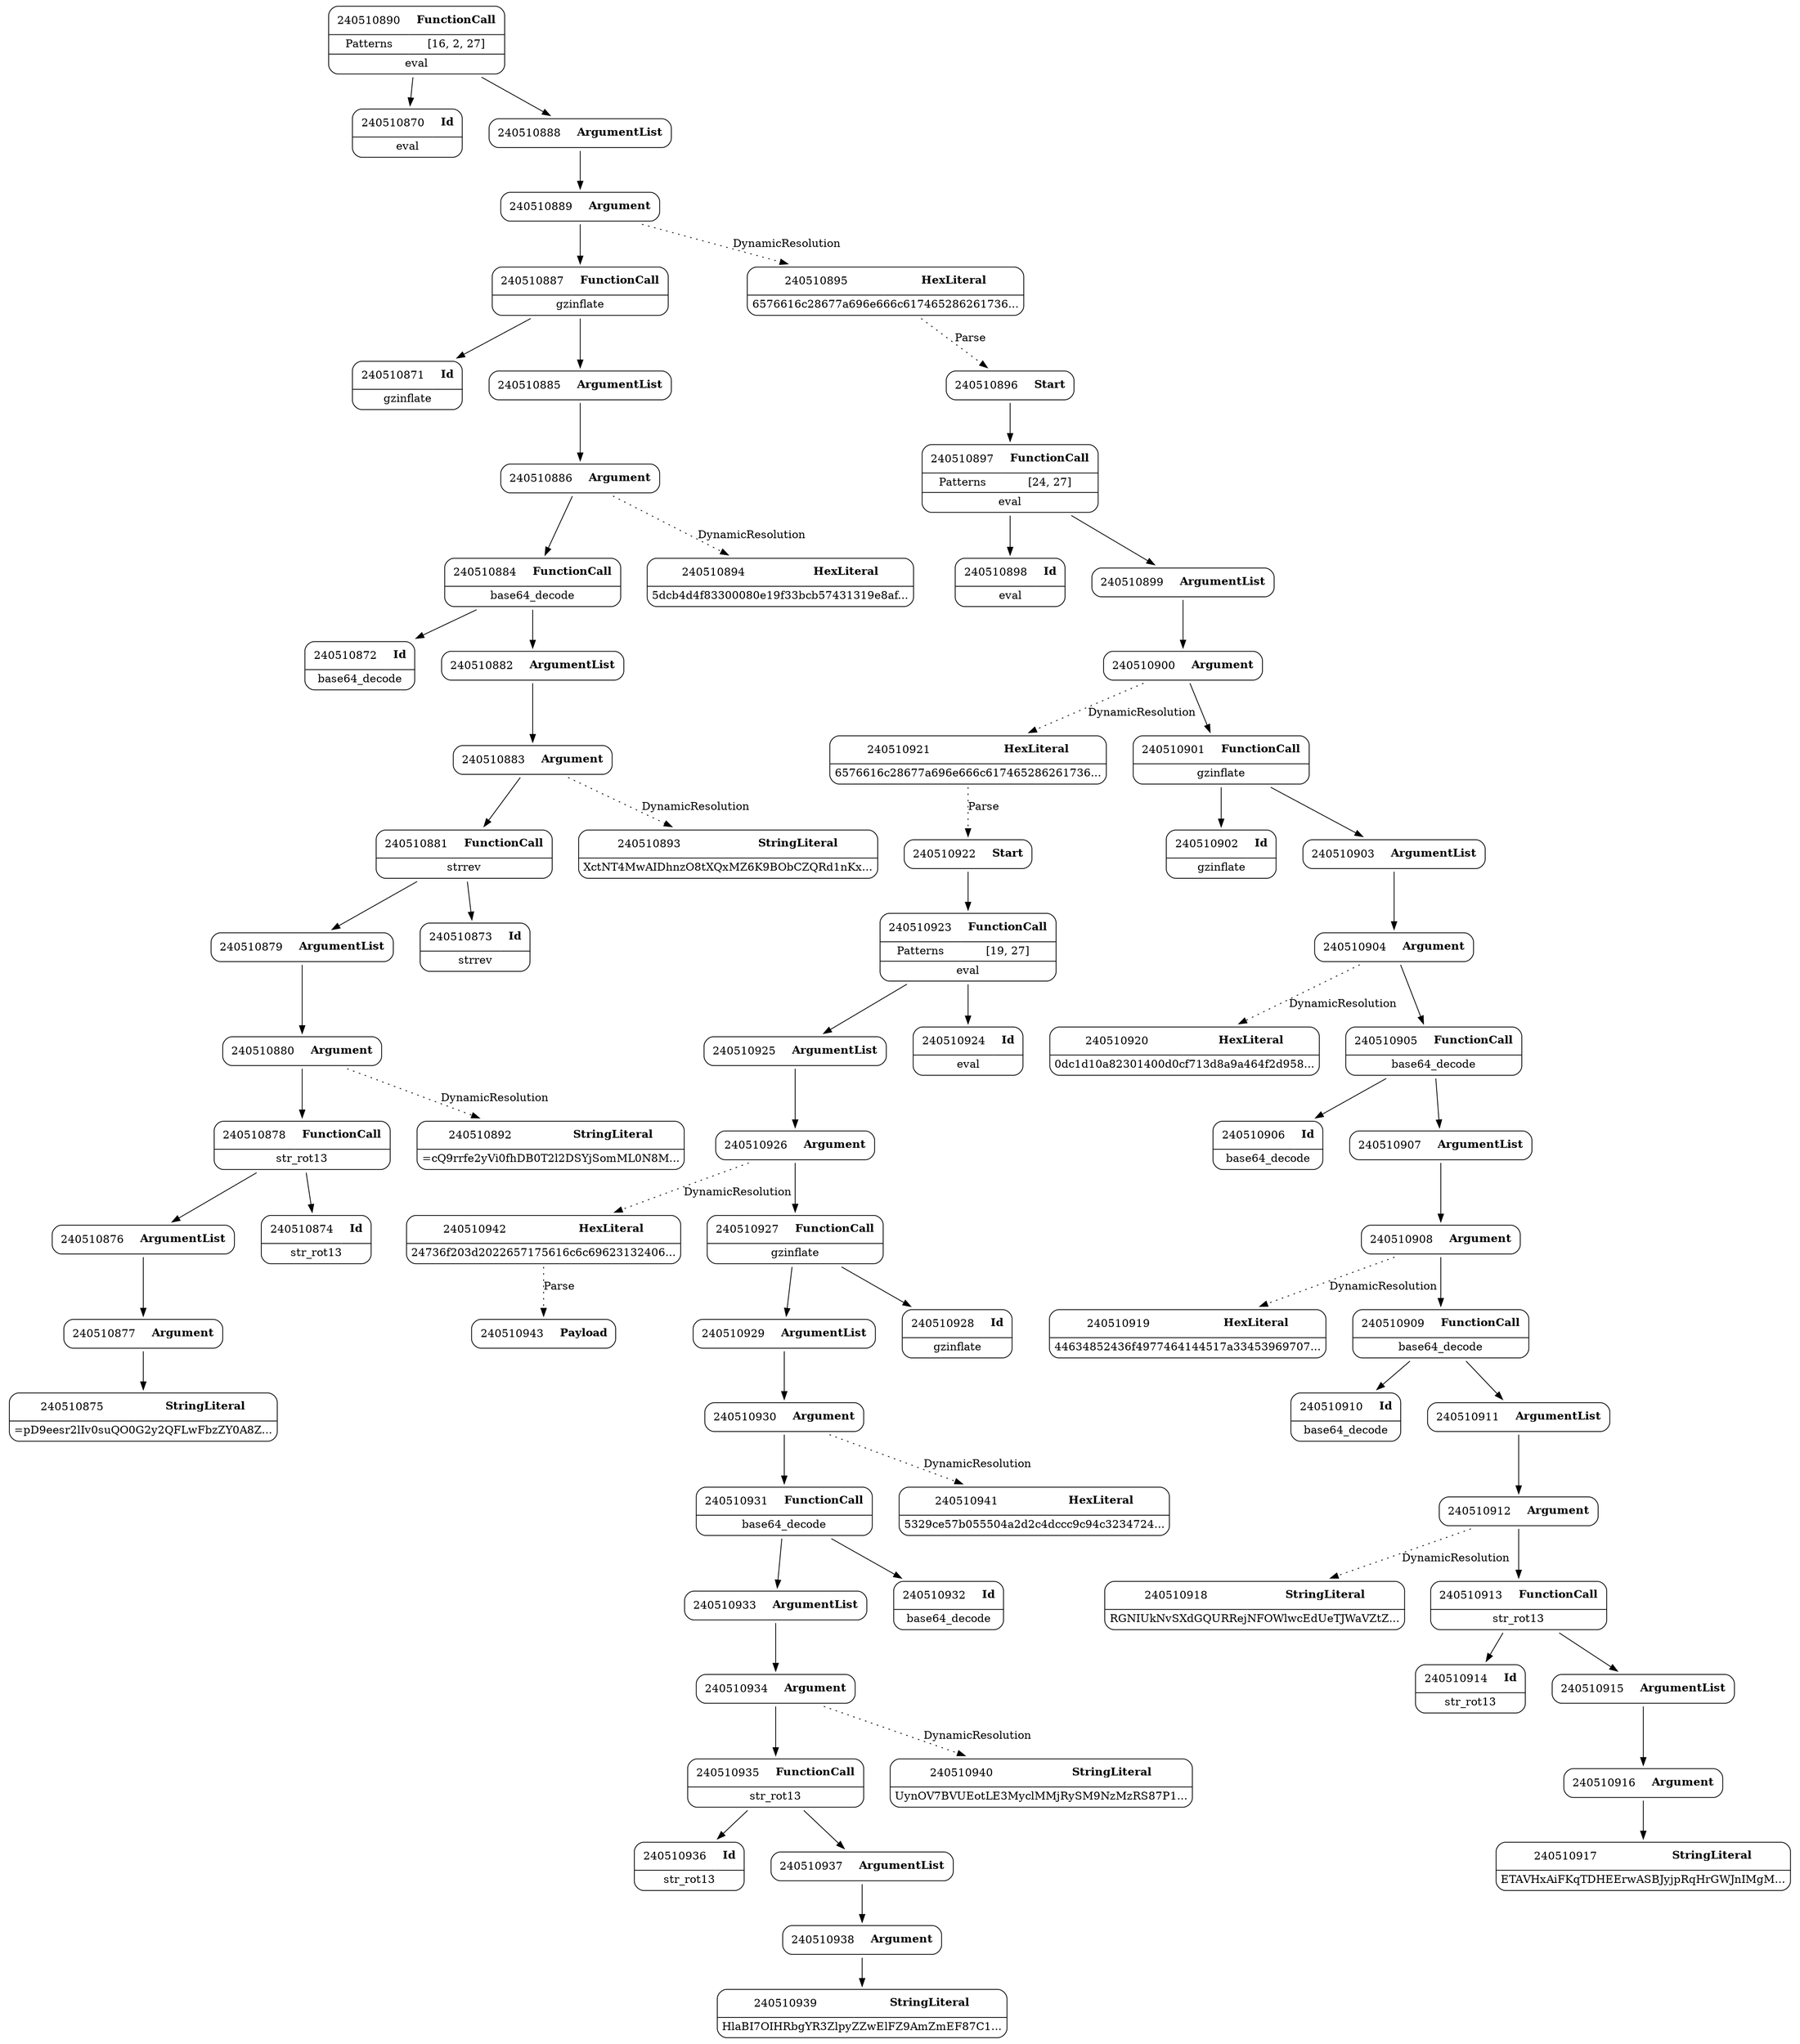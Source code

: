 digraph ast {
node [shape=none];
240510933 [label=<<TABLE border='1' cellspacing='0' cellpadding='10' style='rounded' ><TR><TD border='0'>240510933</TD><TD border='0'><B>ArgumentList</B></TD></TR></TABLE>>];
240510933 -> 240510934 [weight=2];
240510932 [label=<<TABLE border='1' cellspacing='0' cellpadding='10' style='rounded' ><TR><TD border='0'>240510932</TD><TD border='0'><B>Id</B></TD></TR><HR/><TR><TD border='0' cellpadding='5' colspan='2'>base64_decode</TD></TR></TABLE>>];
240510935 [label=<<TABLE border='1' cellspacing='0' cellpadding='10' style='rounded' ><TR><TD border='0'>240510935</TD><TD border='0'><B>FunctionCall</B></TD></TR><HR/><TR><TD border='0' cellpadding='5' colspan='2'>str_rot13</TD></TR></TABLE>>];
240510935 -> 240510936 [weight=2];
240510935 -> 240510937 [weight=2];
240510934 [label=<<TABLE border='1' cellspacing='0' cellpadding='10' style='rounded' ><TR><TD border='0'>240510934</TD><TD border='0'><B>Argument</B></TD></TR></TABLE>>];
240510934 -> 240510935 [weight=2];
240510934 -> 240510940 [style=dotted,label=DynamicResolution];
240510929 [label=<<TABLE border='1' cellspacing='0' cellpadding='10' style='rounded' ><TR><TD border='0'>240510929</TD><TD border='0'><B>ArgumentList</B></TD></TR></TABLE>>];
240510929 -> 240510930 [weight=2];
240510928 [label=<<TABLE border='1' cellspacing='0' cellpadding='10' style='rounded' ><TR><TD border='0'>240510928</TD><TD border='0'><B>Id</B></TD></TR><HR/><TR><TD border='0' cellpadding='5' colspan='2'>gzinflate</TD></TR></TABLE>>];
240510931 [label=<<TABLE border='1' cellspacing='0' cellpadding='10' style='rounded' ><TR><TD border='0'>240510931</TD><TD border='0'><B>FunctionCall</B></TD></TR><HR/><TR><TD border='0' cellpadding='5' colspan='2'>base64_decode</TD></TR></TABLE>>];
240510931 -> 240510932 [weight=2];
240510931 -> 240510933 [weight=2];
240510930 [label=<<TABLE border='1' cellspacing='0' cellpadding='10' style='rounded' ><TR><TD border='0'>240510930</TD><TD border='0'><B>Argument</B></TD></TR></TABLE>>];
240510930 -> 240510931 [weight=2];
240510930 -> 240510941 [style=dotted,label=DynamicResolution];
240510941 [label=<<TABLE border='1' cellspacing='0' cellpadding='10' style='rounded' ><TR><TD border='0'>240510941</TD><TD border='0'><B>HexLiteral</B></TD></TR><HR/><TR><TD border='0' cellpadding='5' colspan='2'>5329ce57b055504a2d2c4dccc9c94c3234724...</TD></TR></TABLE>>];
240510940 [label=<<TABLE border='1' cellspacing='0' cellpadding='10' style='rounded' ><TR><TD border='0'>240510940</TD><TD border='0'><B>StringLiteral</B></TD></TR><HR/><TR><TD border='0' cellpadding='5' colspan='2'>UynOV7BVUEotLE3MyclMMjRySM9NzMzRS87P1...</TD></TR></TABLE>>];
240510943 [label=<<TABLE border='1' cellspacing='0' cellpadding='10' style='rounded' ><TR><TD border='0'>240510943</TD><TD border='0'><B>Payload</B></TD></TR></TABLE>>];
240510942 [label=<<TABLE border='1' cellspacing='0' cellpadding='10' style='rounded' ><TR><TD border='0'>240510942</TD><TD border='0'><B>HexLiteral</B></TD></TR><HR/><TR><TD border='0' cellpadding='5' colspan='2'>24736f203d2022657175616c6c69623132406...</TD></TR></TABLE>>];
240510942 -> 240510943 [style=dotted,label=Parse];
240510937 [label=<<TABLE border='1' cellspacing='0' cellpadding='10' style='rounded' ><TR><TD border='0'>240510937</TD><TD border='0'><B>ArgumentList</B></TD></TR></TABLE>>];
240510937 -> 240510938 [weight=2];
240510936 [label=<<TABLE border='1' cellspacing='0' cellpadding='10' style='rounded' ><TR><TD border='0'>240510936</TD><TD border='0'><B>Id</B></TD></TR><HR/><TR><TD border='0' cellpadding='5' colspan='2'>str_rot13</TD></TR></TABLE>>];
240510939 [label=<<TABLE border='1' cellspacing='0' cellpadding='10' style='rounded' ><TR><TD border='0'>240510939</TD><TD border='0'><B>StringLiteral</B></TD></TR><HR/><TR><TD border='0' cellpadding='5' colspan='2'>HlaBI7OIHRbgYR3ZlpyZZwElFZ9AmZmEF87C1...</TD></TR></TABLE>>];
240510938 [label=<<TABLE border='1' cellspacing='0' cellpadding='10' style='rounded' ><TR><TD border='0'>240510938</TD><TD border='0'><B>Argument</B></TD></TR></TABLE>>];
240510938 -> 240510939 [weight=2];
240510917 [label=<<TABLE border='1' cellspacing='0' cellpadding='10' style='rounded' ><TR><TD border='0'>240510917</TD><TD border='0'><B>StringLiteral</B></TD></TR><HR/><TR><TD border='0' cellpadding='5' colspan='2'>ETAVHxAiFKqTDHEErwASBJyjpRqHrGWJnIMgM...</TD></TR></TABLE>>];
240510916 [label=<<TABLE border='1' cellspacing='0' cellpadding='10' style='rounded' ><TR><TD border='0'>240510916</TD><TD border='0'><B>Argument</B></TD></TR></TABLE>>];
240510916 -> 240510917 [weight=2];
240510919 [label=<<TABLE border='1' cellspacing='0' cellpadding='10' style='rounded' ><TR><TD border='0'>240510919</TD><TD border='0'><B>HexLiteral</B></TD></TR><HR/><TR><TD border='0' cellpadding='5' colspan='2'>44634852436f4977464144517a33453969707...</TD></TR></TABLE>>];
240510918 [label=<<TABLE border='1' cellspacing='0' cellpadding='10' style='rounded' ><TR><TD border='0'>240510918</TD><TD border='0'><B>StringLiteral</B></TD></TR><HR/><TR><TD border='0' cellpadding='5' colspan='2'>RGNIUkNvSXdGQURRejNFOWlwcEdUeTJWaVZtZ...</TD></TR></TABLE>>];
240510913 [label=<<TABLE border='1' cellspacing='0' cellpadding='10' style='rounded' ><TR><TD border='0'>240510913</TD><TD border='0'><B>FunctionCall</B></TD></TR><HR/><TR><TD border='0' cellpadding='5' colspan='2'>str_rot13</TD></TR></TABLE>>];
240510913 -> 240510914 [weight=2];
240510913 -> 240510915 [weight=2];
240510912 [label=<<TABLE border='1' cellspacing='0' cellpadding='10' style='rounded' ><TR><TD border='0'>240510912</TD><TD border='0'><B>Argument</B></TD></TR></TABLE>>];
240510912 -> 240510913 [weight=2];
240510912 -> 240510918 [style=dotted,label=DynamicResolution];
240510915 [label=<<TABLE border='1' cellspacing='0' cellpadding='10' style='rounded' ><TR><TD border='0'>240510915</TD><TD border='0'><B>ArgumentList</B></TD></TR></TABLE>>];
240510915 -> 240510916 [weight=2];
240510914 [label=<<TABLE border='1' cellspacing='0' cellpadding='10' style='rounded' ><TR><TD border='0'>240510914</TD><TD border='0'><B>Id</B></TD></TR><HR/><TR><TD border='0' cellpadding='5' colspan='2'>str_rot13</TD></TR></TABLE>>];
240510925 [label=<<TABLE border='1' cellspacing='0' cellpadding='10' style='rounded' ><TR><TD border='0'>240510925</TD><TD border='0'><B>ArgumentList</B></TD></TR></TABLE>>];
240510925 -> 240510926 [weight=2];
240510924 [label=<<TABLE border='1' cellspacing='0' cellpadding='10' style='rounded' ><TR><TD border='0'>240510924</TD><TD border='0'><B>Id</B></TD></TR><HR/><TR><TD border='0' cellpadding='5' colspan='2'>eval</TD></TR></TABLE>>];
240510927 [label=<<TABLE border='1' cellspacing='0' cellpadding='10' style='rounded' ><TR><TD border='0'>240510927</TD><TD border='0'><B>FunctionCall</B></TD></TR><HR/><TR><TD border='0' cellpadding='5' colspan='2'>gzinflate</TD></TR></TABLE>>];
240510927 -> 240510928 [weight=2];
240510927 -> 240510929 [weight=2];
240510926 [label=<<TABLE border='1' cellspacing='0' cellpadding='10' style='rounded' ><TR><TD border='0'>240510926</TD><TD border='0'><B>Argument</B></TD></TR></TABLE>>];
240510926 -> 240510927 [weight=2];
240510926 -> 240510942 [style=dotted,label=DynamicResolution];
240510921 [label=<<TABLE border='1' cellspacing='0' cellpadding='10' style='rounded' ><TR><TD border='0'>240510921</TD><TD border='0'><B>HexLiteral</B></TD></TR><HR/><TR><TD border='0' cellpadding='5' colspan='2'>6576616c28677a696e666c617465286261736...</TD></TR></TABLE>>];
240510921 -> 240510922 [style=dotted,label=Parse];
240510920 [label=<<TABLE border='1' cellspacing='0' cellpadding='10' style='rounded' ><TR><TD border='0'>240510920</TD><TD border='0'><B>HexLiteral</B></TD></TR><HR/><TR><TD border='0' cellpadding='5' colspan='2'>0dc1d10a82301400d0cf713d8a9a464f2d958...</TD></TR></TABLE>>];
240510923 [label=<<TABLE border='1' cellspacing='0' cellpadding='10' style='rounded' ><TR><TD border='0'>240510923</TD><TD border='0'><B>FunctionCall</B></TD></TR><HR/><TR><TD border='0' cellpadding='5'>Patterns</TD><TD border='0' cellpadding='5'>[19, 27]</TD></TR><HR/><TR><TD border='0' cellpadding='5' colspan='2'>eval</TD></TR></TABLE>>];
240510923 -> 240510924 [weight=2];
240510923 -> 240510925 [weight=2];
240510922 [label=<<TABLE border='1' cellspacing='0' cellpadding='10' style='rounded' ><TR><TD border='0'>240510922</TD><TD border='0'><B>Start</B></TD></TR></TABLE>>];
240510922 -> 240510923 [weight=2];
240510871 [label=<<TABLE border='1' cellspacing='0' cellpadding='10' style='rounded' ><TR><TD border='0'>240510871</TD><TD border='0'><B>Id</B></TD></TR><HR/><TR><TD border='0' cellpadding='5' colspan='2'>gzinflate</TD></TR></TABLE>>];
240510870 [label=<<TABLE border='1' cellspacing='0' cellpadding='10' style='rounded' ><TR><TD border='0'>240510870</TD><TD border='0'><B>Id</B></TD></TR><HR/><TR><TD border='0' cellpadding='5' colspan='2'>eval</TD></TR></TABLE>>];
240510877 [label=<<TABLE border='1' cellspacing='0' cellpadding='10' style='rounded' ><TR><TD border='0'>240510877</TD><TD border='0'><B>Argument</B></TD></TR></TABLE>>];
240510877 -> 240510875 [weight=2];
240510876 [label=<<TABLE border='1' cellspacing='0' cellpadding='10' style='rounded' ><TR><TD border='0'>240510876</TD><TD border='0'><B>ArgumentList</B></TD></TR></TABLE>>];
240510876 -> 240510877 [weight=2];
240510879 [label=<<TABLE border='1' cellspacing='0' cellpadding='10' style='rounded' ><TR><TD border='0'>240510879</TD><TD border='0'><B>ArgumentList</B></TD></TR></TABLE>>];
240510879 -> 240510880 [weight=2];
240510878 [label=<<TABLE border='1' cellspacing='0' cellpadding='10' style='rounded' ><TR><TD border='0'>240510878</TD><TD border='0'><B>FunctionCall</B></TD></TR><HR/><TR><TD border='0' cellpadding='5' colspan='2'>str_rot13</TD></TR></TABLE>>];
240510878 -> 240510874 [weight=2];
240510878 -> 240510876 [weight=2];
240510873 [label=<<TABLE border='1' cellspacing='0' cellpadding='10' style='rounded' ><TR><TD border='0'>240510873</TD><TD border='0'><B>Id</B></TD></TR><HR/><TR><TD border='0' cellpadding='5' colspan='2'>strrev</TD></TR></TABLE>>];
240510872 [label=<<TABLE border='1' cellspacing='0' cellpadding='10' style='rounded' ><TR><TD border='0'>240510872</TD><TD border='0'><B>Id</B></TD></TR><HR/><TR><TD border='0' cellpadding='5' colspan='2'>base64_decode</TD></TR></TABLE>>];
240510875 [label=<<TABLE border='1' cellspacing='0' cellpadding='10' style='rounded' ><TR><TD border='0'>240510875</TD><TD border='0'><B>StringLiteral</B></TD></TR><HR/><TR><TD border='0' cellpadding='5' colspan='2'>=pD9eesr2lIv0suQO0G2y2QFLwFbzZY0A8Z...</TD></TR></TABLE>>];
240510874 [label=<<TABLE border='1' cellspacing='0' cellpadding='10' style='rounded' ><TR><TD border='0'>240510874</TD><TD border='0'><B>Id</B></TD></TR><HR/><TR><TD border='0' cellpadding='5' colspan='2'>str_rot13</TD></TR></TABLE>>];
240510901 [label=<<TABLE border='1' cellspacing='0' cellpadding='10' style='rounded' ><TR><TD border='0'>240510901</TD><TD border='0'><B>FunctionCall</B></TD></TR><HR/><TR><TD border='0' cellpadding='5' colspan='2'>gzinflate</TD></TR></TABLE>>];
240510901 -> 240510902 [weight=2];
240510901 -> 240510903 [weight=2];
240510900 [label=<<TABLE border='1' cellspacing='0' cellpadding='10' style='rounded' ><TR><TD border='0'>240510900</TD><TD border='0'><B>Argument</B></TD></TR></TABLE>>];
240510900 -> 240510901 [weight=2];
240510900 -> 240510921 [style=dotted,label=DynamicResolution];
240510903 [label=<<TABLE border='1' cellspacing='0' cellpadding='10' style='rounded' ><TR><TD border='0'>240510903</TD><TD border='0'><B>ArgumentList</B></TD></TR></TABLE>>];
240510903 -> 240510904 [weight=2];
240510902 [label=<<TABLE border='1' cellspacing='0' cellpadding='10' style='rounded' ><TR><TD border='0'>240510902</TD><TD border='0'><B>Id</B></TD></TR><HR/><TR><TD border='0' cellpadding='5' colspan='2'>gzinflate</TD></TR></TABLE>>];
240510897 [label=<<TABLE border='1' cellspacing='0' cellpadding='10' style='rounded' ><TR><TD border='0'>240510897</TD><TD border='0'><B>FunctionCall</B></TD></TR><HR/><TR><TD border='0' cellpadding='5'>Patterns</TD><TD border='0' cellpadding='5'>[24, 27]</TD></TR><HR/><TR><TD border='0' cellpadding='5' colspan='2'>eval</TD></TR></TABLE>>];
240510897 -> 240510898 [weight=2];
240510897 -> 240510899 [weight=2];
240510896 [label=<<TABLE border='1' cellspacing='0' cellpadding='10' style='rounded' ><TR><TD border='0'>240510896</TD><TD border='0'><B>Start</B></TD></TR></TABLE>>];
240510896 -> 240510897 [weight=2];
240510899 [label=<<TABLE border='1' cellspacing='0' cellpadding='10' style='rounded' ><TR><TD border='0'>240510899</TD><TD border='0'><B>ArgumentList</B></TD></TR></TABLE>>];
240510899 -> 240510900 [weight=2];
240510898 [label=<<TABLE border='1' cellspacing='0' cellpadding='10' style='rounded' ><TR><TD border='0'>240510898</TD><TD border='0'><B>Id</B></TD></TR><HR/><TR><TD border='0' cellpadding='5' colspan='2'>eval</TD></TR></TABLE>>];
240510909 [label=<<TABLE border='1' cellspacing='0' cellpadding='10' style='rounded' ><TR><TD border='0'>240510909</TD><TD border='0'><B>FunctionCall</B></TD></TR><HR/><TR><TD border='0' cellpadding='5' colspan='2'>base64_decode</TD></TR></TABLE>>];
240510909 -> 240510910 [weight=2];
240510909 -> 240510911 [weight=2];
240510908 [label=<<TABLE border='1' cellspacing='0' cellpadding='10' style='rounded' ><TR><TD border='0'>240510908</TD><TD border='0'><B>Argument</B></TD></TR></TABLE>>];
240510908 -> 240510909 [weight=2];
240510908 -> 240510919 [style=dotted,label=DynamicResolution];
240510911 [label=<<TABLE border='1' cellspacing='0' cellpadding='10' style='rounded' ><TR><TD border='0'>240510911</TD><TD border='0'><B>ArgumentList</B></TD></TR></TABLE>>];
240510911 -> 240510912 [weight=2];
240510910 [label=<<TABLE border='1' cellspacing='0' cellpadding='10' style='rounded' ><TR><TD border='0'>240510910</TD><TD border='0'><B>Id</B></TD></TR><HR/><TR><TD border='0' cellpadding='5' colspan='2'>base64_decode</TD></TR></TABLE>>];
240510905 [label=<<TABLE border='1' cellspacing='0' cellpadding='10' style='rounded' ><TR><TD border='0'>240510905</TD><TD border='0'><B>FunctionCall</B></TD></TR><HR/><TR><TD border='0' cellpadding='5' colspan='2'>base64_decode</TD></TR></TABLE>>];
240510905 -> 240510906 [weight=2];
240510905 -> 240510907 [weight=2];
240510904 [label=<<TABLE border='1' cellspacing='0' cellpadding='10' style='rounded' ><TR><TD border='0'>240510904</TD><TD border='0'><B>Argument</B></TD></TR></TABLE>>];
240510904 -> 240510905 [weight=2];
240510904 -> 240510920 [style=dotted,label=DynamicResolution];
240510907 [label=<<TABLE border='1' cellspacing='0' cellpadding='10' style='rounded' ><TR><TD border='0'>240510907</TD><TD border='0'><B>ArgumentList</B></TD></TR></TABLE>>];
240510907 -> 240510908 [weight=2];
240510906 [label=<<TABLE border='1' cellspacing='0' cellpadding='10' style='rounded' ><TR><TD border='0'>240510906</TD><TD border='0'><B>Id</B></TD></TR><HR/><TR><TD border='0' cellpadding='5' colspan='2'>base64_decode</TD></TR></TABLE>>];
240510885 [label=<<TABLE border='1' cellspacing='0' cellpadding='10' style='rounded' ><TR><TD border='0'>240510885</TD><TD border='0'><B>ArgumentList</B></TD></TR></TABLE>>];
240510885 -> 240510886 [weight=2];
240510884 [label=<<TABLE border='1' cellspacing='0' cellpadding='10' style='rounded' ><TR><TD border='0'>240510884</TD><TD border='0'><B>FunctionCall</B></TD></TR><HR/><TR><TD border='0' cellpadding='5' colspan='2'>base64_decode</TD></TR></TABLE>>];
240510884 -> 240510872 [weight=2];
240510884 -> 240510882 [weight=2];
240510887 [label=<<TABLE border='1' cellspacing='0' cellpadding='10' style='rounded' ><TR><TD border='0'>240510887</TD><TD border='0'><B>FunctionCall</B></TD></TR><HR/><TR><TD border='0' cellpadding='5' colspan='2'>gzinflate</TD></TR></TABLE>>];
240510887 -> 240510871 [weight=2];
240510887 -> 240510885 [weight=2];
240510886 [label=<<TABLE border='1' cellspacing='0' cellpadding='10' style='rounded' ><TR><TD border='0'>240510886</TD><TD border='0'><B>Argument</B></TD></TR></TABLE>>];
240510886 -> 240510884 [weight=2];
240510886 -> 240510894 [style=dotted,label=DynamicResolution];
240510881 [label=<<TABLE border='1' cellspacing='0' cellpadding='10' style='rounded' ><TR><TD border='0'>240510881</TD><TD border='0'><B>FunctionCall</B></TD></TR><HR/><TR><TD border='0' cellpadding='5' colspan='2'>strrev</TD></TR></TABLE>>];
240510881 -> 240510873 [weight=2];
240510881 -> 240510879 [weight=2];
240510880 [label=<<TABLE border='1' cellspacing='0' cellpadding='10' style='rounded' ><TR><TD border='0'>240510880</TD><TD border='0'><B>Argument</B></TD></TR></TABLE>>];
240510880 -> 240510878 [weight=2];
240510880 -> 240510892 [style=dotted,label=DynamicResolution];
240510883 [label=<<TABLE border='1' cellspacing='0' cellpadding='10' style='rounded' ><TR><TD border='0'>240510883</TD><TD border='0'><B>Argument</B></TD></TR></TABLE>>];
240510883 -> 240510881 [weight=2];
240510883 -> 240510893 [style=dotted,label=DynamicResolution];
240510882 [label=<<TABLE border='1' cellspacing='0' cellpadding='10' style='rounded' ><TR><TD border='0'>240510882</TD><TD border='0'><B>ArgumentList</B></TD></TR></TABLE>>];
240510882 -> 240510883 [weight=2];
240510893 [label=<<TABLE border='1' cellspacing='0' cellpadding='10' style='rounded' ><TR><TD border='0'>240510893</TD><TD border='0'><B>StringLiteral</B></TD></TR><HR/><TR><TD border='0' cellpadding='5' colspan='2'>XctNT4MwAIDhnzO8tXQxMZ6K9BObCZQRd1nKx...</TD></TR></TABLE>>];
240510892 [label=<<TABLE border='1' cellspacing='0' cellpadding='10' style='rounded' ><TR><TD border='0'>240510892</TD><TD border='0'><B>StringLiteral</B></TD></TR><HR/><TR><TD border='0' cellpadding='5' colspan='2'>=cQ9rrfe2yVi0fhDB0T2l2DSYjSomML0N8M...</TD></TR></TABLE>>];
240510895 [label=<<TABLE border='1' cellspacing='0' cellpadding='10' style='rounded' ><TR><TD border='0'>240510895</TD><TD border='0'><B>HexLiteral</B></TD></TR><HR/><TR><TD border='0' cellpadding='5' colspan='2'>6576616c28677a696e666c617465286261736...</TD></TR></TABLE>>];
240510895 -> 240510896 [style=dotted,label=Parse];
240510894 [label=<<TABLE border='1' cellspacing='0' cellpadding='10' style='rounded' ><TR><TD border='0'>240510894</TD><TD border='0'><B>HexLiteral</B></TD></TR><HR/><TR><TD border='0' cellpadding='5' colspan='2'>5dcb4d4f83300080e19f33bcb57431319e8af...</TD></TR></TABLE>>];
240510889 [label=<<TABLE border='1' cellspacing='0' cellpadding='10' style='rounded' ><TR><TD border='0'>240510889</TD><TD border='0'><B>Argument</B></TD></TR></TABLE>>];
240510889 -> 240510887 [weight=2];
240510889 -> 240510895 [style=dotted,label=DynamicResolution];
240510888 [label=<<TABLE border='1' cellspacing='0' cellpadding='10' style='rounded' ><TR><TD border='0'>240510888</TD><TD border='0'><B>ArgumentList</B></TD></TR></TABLE>>];
240510888 -> 240510889 [weight=2];
240510890 [label=<<TABLE border='1' cellspacing='0' cellpadding='10' style='rounded' ><TR><TD border='0'>240510890</TD><TD border='0'><B>FunctionCall</B></TD></TR><HR/><TR><TD border='0' cellpadding='5'>Patterns</TD><TD border='0' cellpadding='5'>[16, 2, 27]</TD></TR><HR/><TR><TD border='0' cellpadding='5' colspan='2'>eval</TD></TR></TABLE>>];
240510890 -> 240510870 [weight=2];
240510890 -> 240510888 [weight=2];
}
